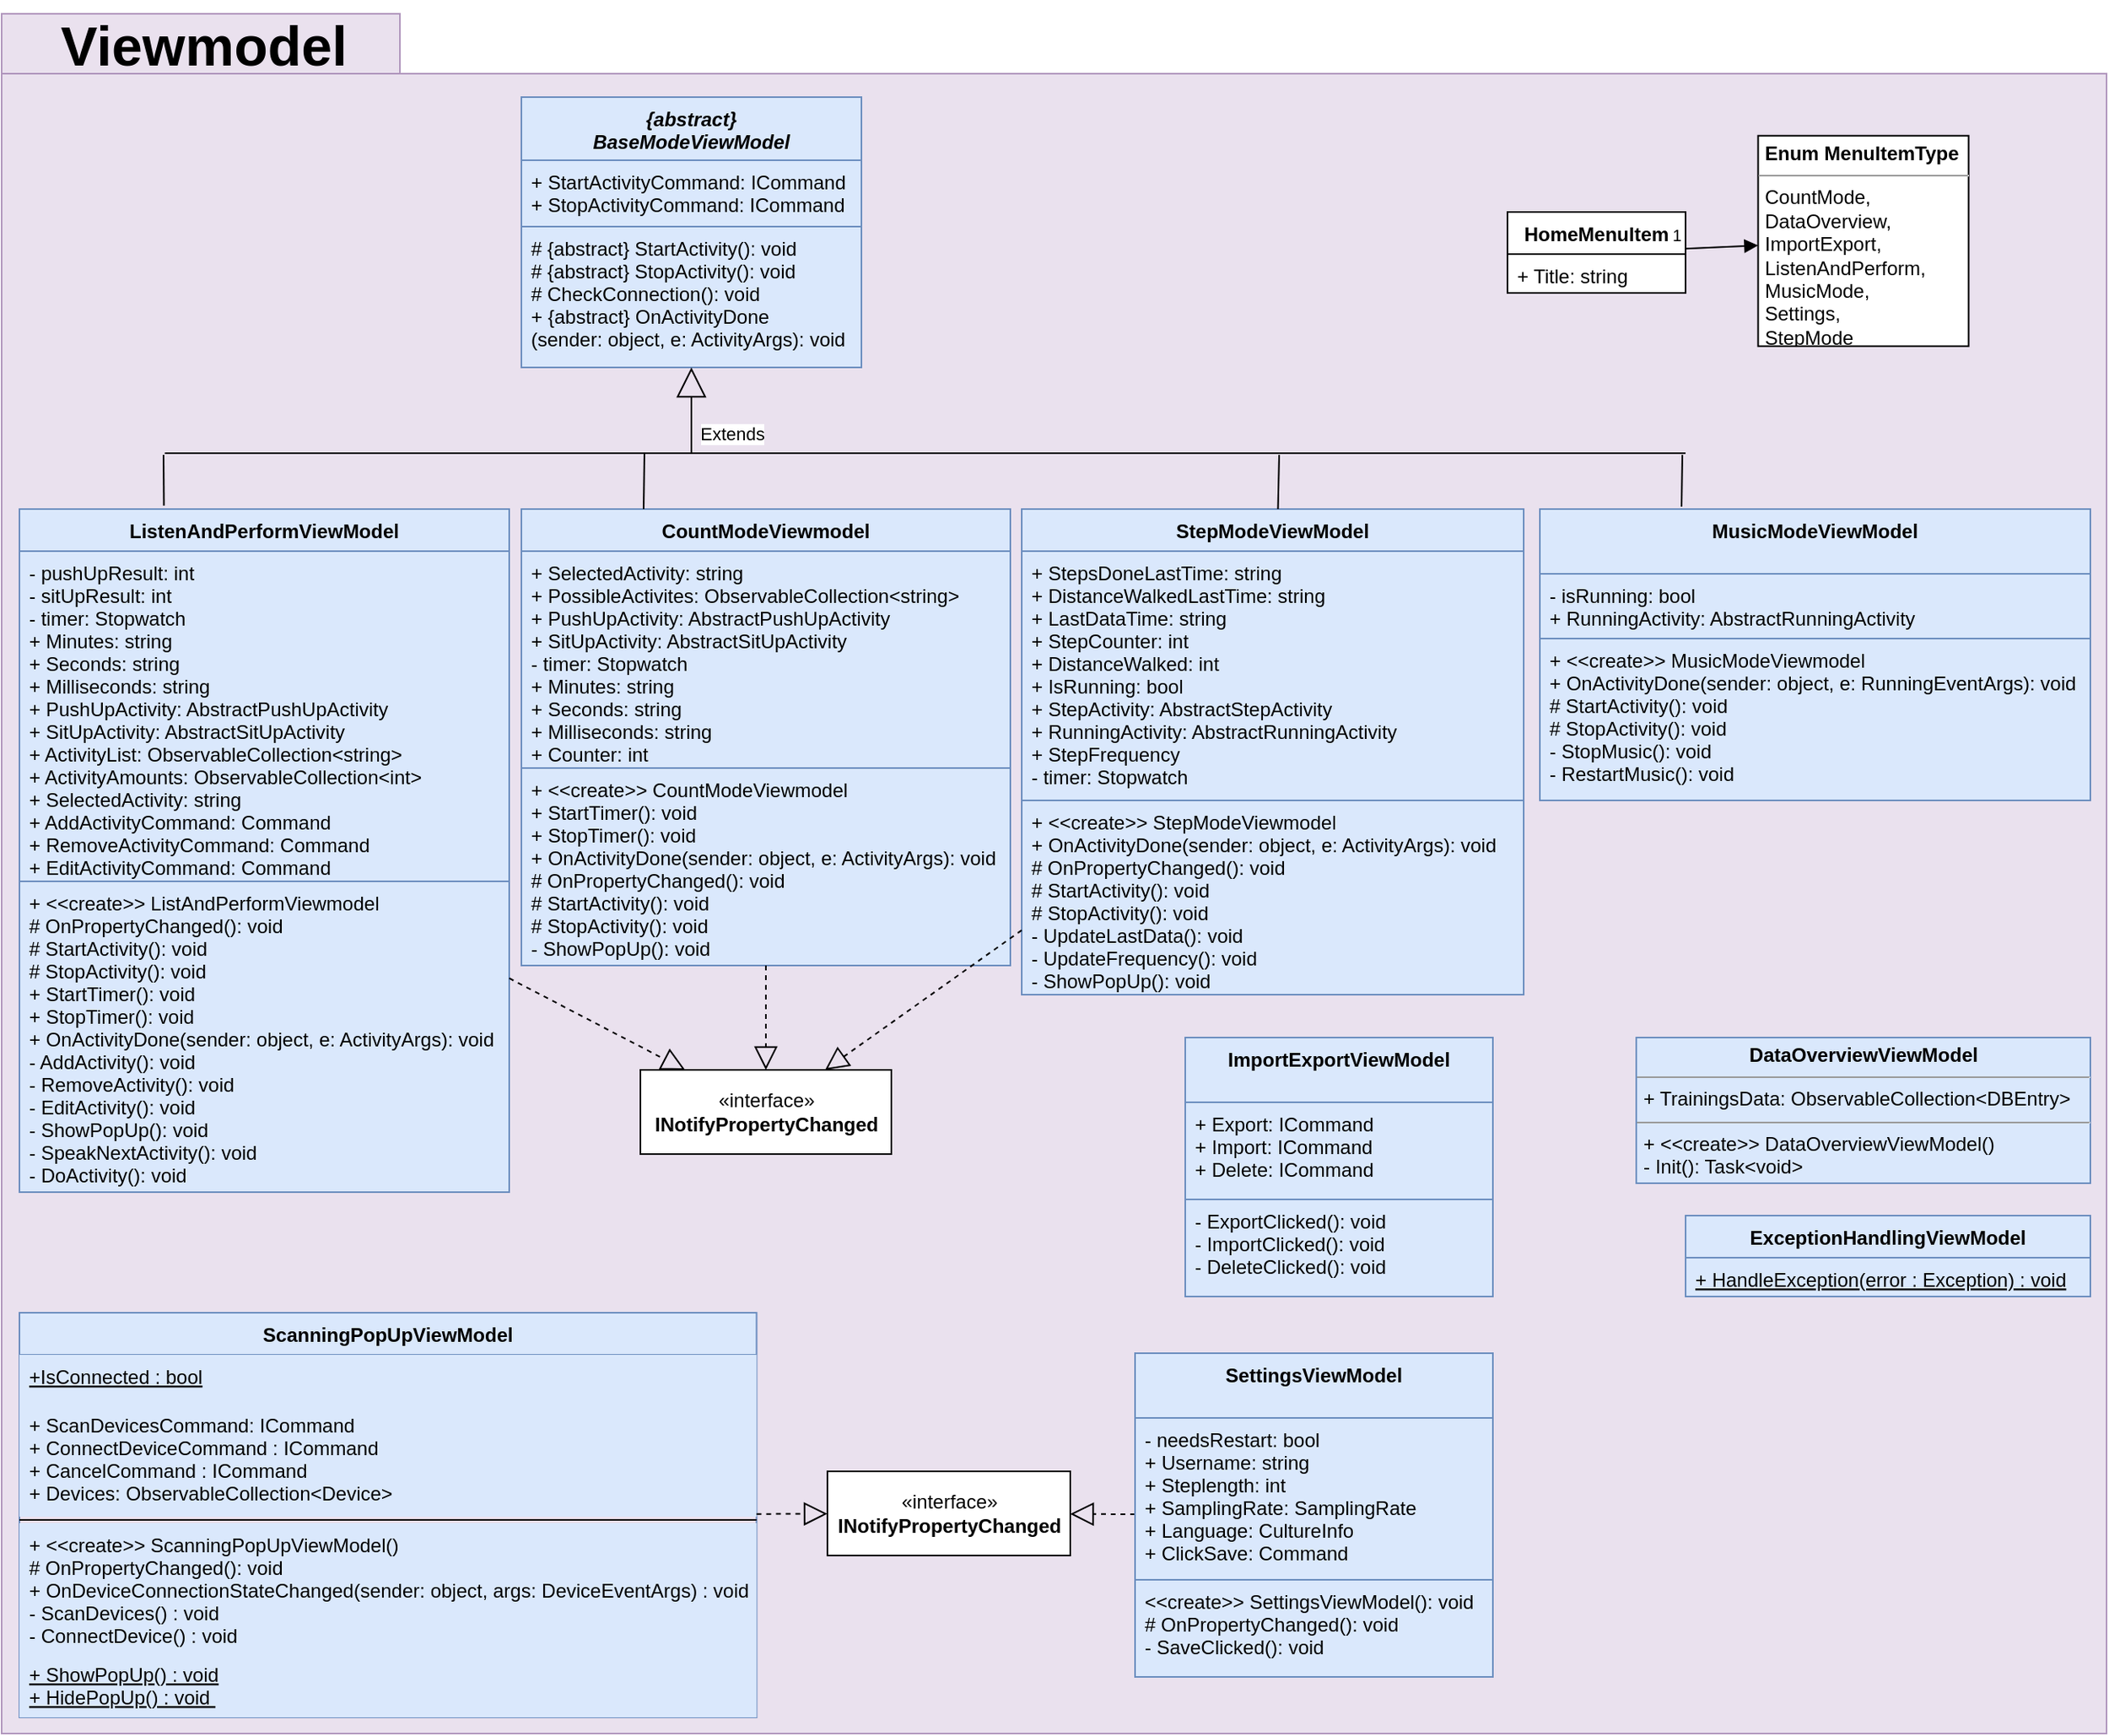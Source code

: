 <mxfile version="12.4.7"><diagram id="NXkJPvJDmgKhGi4bWb1e" name="Page-1"><mxGraphModel dx="2697" dy="1800" grid="1" gridSize="10" guides="1" tooltips="1" connect="1" arrows="1" fold="1" page="1" pageScale="1" pageWidth="850" pageHeight="1100" math="0" shadow="0"><root><mxCell id="0"/><mxCell id="1" parent="0"/><mxCell id="Id8rX-u-rejkzc4ouiVa-1" value="" style="shape=folder;fontStyle=1;spacingTop=10;tabWidth=246;tabHeight=37;tabPosition=left;html=1;fillColor=#e1d5e7;strokeColor=#9673a6;opacity=70;" vertex="1" parent="1"><mxGeometry x="-800" y="-692.54" width="1300" height="1062.54" as="geometry"/></mxCell><mxCell id="Id8rX-u-rejkzc4ouiVa-2" value="CountModeViewmodel&#10;" style="swimlane;fontStyle=1;align=center;verticalAlign=top;childLayout=stackLayout;horizontal=1;startSize=26;horizontalStack=0;resizeParent=1;resizeParentMax=0;resizeLast=0;collapsible=1;marginBottom=0;fillColor=#dae8fc;strokeColor=#6c8ebf;" vertex="1" parent="1"><mxGeometry x="-479" y="-386.5" width="302" height="282" as="geometry"/></mxCell><mxCell id="Id8rX-u-rejkzc4ouiVa-3" value="+ SelectedActivity: string&#10;+ PossibleActivites: ObservableCollection&lt;string&gt;&#10;+ PushUpActivity: AbstractPushUpActivity&#10;+ SitUpActivity: AbstractSitUpActivity&#10;- timer: Stopwatch&#10;+ Minutes: string&#10;+ Seconds: string&#10;+ Milliseconds: string&#10;+ Counter: int" style="text;strokeColor=#6c8ebf;fillColor=#dae8fc;align=left;verticalAlign=top;spacingLeft=4;spacingRight=4;overflow=hidden;rotatable=0;points=[[0,0.5],[1,0.5]];portConstraint=eastwest;" vertex="1" parent="Id8rX-u-rejkzc4ouiVa-2"><mxGeometry y="26" width="302" height="134" as="geometry"/></mxCell><mxCell id="Id8rX-u-rejkzc4ouiVa-4" value="" style="line;strokeWidth=1;fillColor=#dae8fc;align=left;verticalAlign=middle;spacingTop=-1;spacingLeft=3;spacingRight=3;rotatable=0;labelPosition=right;points=[];portConstraint=eastwest;strokeColor=#6c8ebf;" vertex="1" parent="Id8rX-u-rejkzc4ouiVa-2"><mxGeometry y="160" width="302" as="geometry"/></mxCell><mxCell id="Id8rX-u-rejkzc4ouiVa-5" value="+ &lt;&lt;create&gt;&gt; CountModeViewmodel&#10;+ StartTimer(): void&#10;+ StopTimer(): void&#10;+ OnActivityDone(sender: object, e: ActivityArgs): void&#10;# OnPropertyChanged(): void&#10;# StartActivity(): void&#10;# StopActivity(): void&#10;- ShowPopUp(): void&#10;" style="text;align=left;verticalAlign=top;spacingLeft=4;spacingRight=4;overflow=hidden;rotatable=0;points=[[0,0.5],[1,0.5]];portConstraint=eastwest;fillColor=#dae8fc;strokeColor=#6c8ebf;" vertex="1" parent="Id8rX-u-rejkzc4ouiVa-2"><mxGeometry y="160" width="302" height="122" as="geometry"/></mxCell><mxCell id="Id8rX-u-rejkzc4ouiVa-6" value="StepModeViewModel" style="swimlane;fontStyle=1;align=center;verticalAlign=top;childLayout=stackLayout;horizontal=1;startSize=26;horizontalStack=0;resizeParent=1;resizeParentMax=0;resizeLast=0;collapsible=1;marginBottom=0;fillColor=#dae8fc;strokeColor=#6c8ebf;" vertex="1" parent="1"><mxGeometry x="-170" y="-386.5" width="310" height="300" as="geometry"/></mxCell><mxCell id="Id8rX-u-rejkzc4ouiVa-7" value="+ StepsDoneLastTime: string&#10;+ DistanceWalkedLastTime: string&#10;+ LastDataTime: string&#10;+ StepCounter: int&#10;+ DistanceWalked: int&#10;+ IsRunning: bool&#10;+ StepActivity: AbstractStepActivity&#10;+ RunningActivity: AbstractRunningActivity&#10;+ StepFrequency&#10;- timer: Stopwatch" style="text;strokeColor=#6c8ebf;fillColor=#dae8fc;align=left;verticalAlign=top;spacingLeft=4;spacingRight=4;overflow=hidden;rotatable=0;points=[[0,0.5],[1,0.5]];portConstraint=eastwest;" vertex="1" parent="Id8rX-u-rejkzc4ouiVa-6"><mxGeometry y="26" width="310" height="154" as="geometry"/></mxCell><mxCell id="Id8rX-u-rejkzc4ouiVa-8" value="" style="line;strokeWidth=1;fillColor=none;align=left;verticalAlign=middle;spacingTop=-1;spacingLeft=3;spacingRight=3;rotatable=0;labelPosition=right;points=[];portConstraint=eastwest;" vertex="1" parent="Id8rX-u-rejkzc4ouiVa-6"><mxGeometry y="180" width="310" as="geometry"/></mxCell><mxCell id="Id8rX-u-rejkzc4ouiVa-9" value="+ &lt;&lt;create&gt;&gt; StepModeViewmodel&#10;+ OnActivityDone(sender: object, e: ActivityArgs): void&#10;# OnPropertyChanged(): void&#10;# StartActivity(): void&#10;# StopActivity(): void&#10;- UpdateLastData(): void&#10;- UpdateFrequency(): void&#10;- ShowPopUp(): void&#10;" style="text;strokeColor=#6c8ebf;fillColor=#dae8fc;align=left;verticalAlign=top;spacingLeft=4;spacingRight=4;overflow=hidden;rotatable=0;points=[[0,0.5],[1,0.5]];portConstraint=eastwest;" vertex="1" parent="Id8rX-u-rejkzc4ouiVa-6"><mxGeometry y="180" width="310" height="120" as="geometry"/></mxCell><mxCell id="Id8rX-u-rejkzc4ouiVa-10" value="ListenAndPerformViewModel" style="swimlane;fontStyle=1;align=center;verticalAlign=top;childLayout=stackLayout;horizontal=1;startSize=26;horizontalStack=0;resizeParent=1;resizeParentMax=0;resizeLast=0;collapsible=1;marginBottom=0;fillColor=#dae8fc;strokeColor=#6c8ebf;" vertex="1" parent="1"><mxGeometry x="-789" y="-386.5" width="302.5" height="422" as="geometry"/></mxCell><mxCell id="Id8rX-u-rejkzc4ouiVa-11" value="- pushUpResult: int&#10;- sitUpResult: int&#10;- timer: Stopwatch&#10;+ Minutes: string&#10;+ Seconds: string&#10;+ Milliseconds: string&#10;+ PushUpActivity: AbstractPushUpActivity&#10;+ SitUpActivity: AbstractSitUpActivity&#10;+ ActivityList: ObservableCollection&lt;string&gt;&#10;+ ActivityAmounts: ObservableCollection&lt;int&gt;&#10;+ SelectedActivity: string&#10;+ AddActivityCommand: Command&#10;+ RemoveActivityCommand: Command&#10;+ EditActivityCommand: Command&#10;" style="text;strokeColor=#6c8ebf;fillColor=#dae8fc;align=left;verticalAlign=top;spacingLeft=4;spacingRight=4;overflow=hidden;rotatable=0;points=[[0,0.5],[1,0.5]];portConstraint=eastwest;" vertex="1" parent="Id8rX-u-rejkzc4ouiVa-10"><mxGeometry y="26" width="302.5" height="204" as="geometry"/></mxCell><mxCell id="Id8rX-u-rejkzc4ouiVa-12" value="" style="line;strokeWidth=1;fillColor=#dae8fc;align=left;verticalAlign=middle;spacingTop=-1;spacingLeft=3;spacingRight=3;rotatable=0;labelPosition=right;points=[];portConstraint=eastwest;strokeColor=#6c8ebf;" vertex="1" parent="Id8rX-u-rejkzc4ouiVa-10"><mxGeometry y="230" width="302.5" as="geometry"/></mxCell><mxCell id="Id8rX-u-rejkzc4ouiVa-13" value="+ &lt;&lt;create&gt;&gt; ListAndPerformViewmodel&#10;# OnPropertyChanged(): void&#10;# StartActivity(): void&#10;# StopActivity(): void&#10;+ StartTimer(): void&#10;+ StopTimer(): void&#10;+ OnActivityDone(sender: object, e: ActivityArgs): void&#10;- AddActivity(): void&#10;- RemoveActivity(): void&#10;- EditActivity(): void&#10;- ShowPopUp(): void&#10;- SpeakNextActivity(): void&#10;- DoActivity(): void" style="text;strokeColor=#6c8ebf;fillColor=#dae8fc;align=left;verticalAlign=top;spacingLeft=4;spacingRight=4;overflow=hidden;rotatable=0;points=[[0,0.5],[1,0.5]];portConstraint=eastwest;" vertex="1" parent="Id8rX-u-rejkzc4ouiVa-10"><mxGeometry y="230" width="302.5" height="192" as="geometry"/></mxCell><mxCell id="Id8rX-u-rejkzc4ouiVa-14" value="" style="endArrow=block;dashed=1;endFill=0;endSize=12;html=1;" edge="1" parent="1" source="Id8rX-u-rejkzc4ouiVa-10" target="Id8rX-u-rejkzc4ouiVa-60"><mxGeometry width="160" relative="1" as="geometry"><mxPoint x="-3186.5" y="969" as="sourcePoint"/><mxPoint x="-3026.5" y="969" as="targetPoint"/></mxGeometry></mxCell><mxCell id="Id8rX-u-rejkzc4ouiVa-16" value="&lt;p style=&quot;margin: 0px ; margin-top: 4px ; text-align: center&quot;&gt;&lt;b&gt;DataOverviewViewModel&lt;/b&gt;&lt;br&gt;&lt;/p&gt;&lt;hr size=&quot;1&quot;&gt;&lt;p style=&quot;margin: 0px ; margin-left: 4px&quot;&gt;+ TrainingsData: ObservableCollection&amp;lt;DBEntry&amp;gt;&lt;/p&gt;&lt;hr size=&quot;1&quot;&gt;&lt;p style=&quot;margin: 0px ; margin-left: 4px&quot;&gt;+ &amp;lt;&amp;lt;create&amp;gt;&amp;gt; DataOverviewViewModel()&lt;br&gt;&lt;/p&gt;&lt;p style=&quot;margin: 0px ; margin-left: 4px&quot;&gt;- Init(): Task&amp;lt;void&amp;gt;&lt;br&gt;&lt;/p&gt;" style="verticalAlign=top;align=left;overflow=fill;fontSize=12;fontFamily=Helvetica;html=1;fillColor=#dae8fc;strokeColor=#6c8ebf;" vertex="1" parent="1"><mxGeometry x="209.57" y="-60" width="280.43" height="90" as="geometry"/></mxCell><mxCell id="Id8rX-u-rejkzc4ouiVa-17" value="" style="endArrow=block;dashed=1;endFill=0;endSize=12;html=1;" edge="1" parent="1" source="Id8rX-u-rejkzc4ouiVa-33" target="Id8rX-u-rejkzc4ouiVa-18"><mxGeometry width="160" relative="1" as="geometry"><mxPoint x="741" y="269" as="sourcePoint"/><mxPoint x="1018.5" y="-16" as="targetPoint"/><Array as="points"/></mxGeometry></mxCell><mxCell id="Id8rX-u-rejkzc4ouiVa-18" value="«interface»&lt;br&gt;&lt;b&gt;INotifyPropertyChanged&lt;/b&gt;" style="html=1;" vertex="1" parent="1"><mxGeometry x="-290" y="208" width="150" height="52" as="geometry"/></mxCell><mxCell id="Id8rX-u-rejkzc4ouiVa-19" value="ScanningPopUpViewModel" style="swimlane;fontStyle=1;align=center;verticalAlign=top;childLayout=stackLayout;horizontal=1;startSize=26;horizontalStack=0;resizeParent=1;resizeParentMax=0;resizeLast=0;collapsible=1;marginBottom=0;fillColor=#dae8fc;strokeColor=#6c8ebf;" vertex="1" parent="1"><mxGeometry x="-789" y="110" width="455.25" height="250" as="geometry"/></mxCell><mxCell id="Id8rX-u-rejkzc4ouiVa-20" value="+IsConnected : bool" style="text;strokeColor=none;fillColor=#dae8fc;align=left;verticalAlign=top;spacingLeft=4;spacingRight=4;overflow=hidden;rotatable=0;points=[[0,0.5],[1,0.5]];portConstraint=eastwest;fontStyle=4" vertex="1" parent="Id8rX-u-rejkzc4ouiVa-19"><mxGeometry y="26" width="455.25" height="30" as="geometry"/></mxCell><mxCell id="Id8rX-u-rejkzc4ouiVa-21" value="+ ScanDevicesCommand: ICommand&#10;+ ConnectDeviceCommand : ICommand&#10;+ CancelCommand : ICommand&#10;+ Devices: ObservableCollection&lt;Device&gt;&#10;" style="text;strokeColor=none;fillColor=#dae8fc;align=left;verticalAlign=top;spacingLeft=4;spacingRight=4;overflow=hidden;rotatable=0;points=[[0,0.5],[1,0.5]];portConstraint=eastwest;" vertex="1" parent="Id8rX-u-rejkzc4ouiVa-19"><mxGeometry y="56" width="455.25" height="70" as="geometry"/></mxCell><mxCell id="Id8rX-u-rejkzc4ouiVa-22" value="" style="line;strokeWidth=1;fillColor=none;align=left;verticalAlign=middle;spacingTop=-1;spacingLeft=3;spacingRight=3;rotatable=0;labelPosition=right;points=[];portConstraint=eastwest;" vertex="1" parent="Id8rX-u-rejkzc4ouiVa-19"><mxGeometry y="126" width="455.25" height="4" as="geometry"/></mxCell><mxCell id="Id8rX-u-rejkzc4ouiVa-23" value="" style="line;strokeWidth=1;fillColor=#dae8fc;align=left;verticalAlign=middle;spacingTop=-1;spacingLeft=3;spacingRight=3;rotatable=0;labelPosition=right;points=[];portConstraint=eastwest;strokeColor=#6c8ebf;" vertex="1" parent="Id8rX-u-rejkzc4ouiVa-19"><mxGeometry y="130" width="455.25" as="geometry"/></mxCell><mxCell id="Id8rX-u-rejkzc4ouiVa-24" value="" style="line;strokeWidth=1;fillColor=none;align=left;verticalAlign=middle;spacingTop=-1;spacingLeft=3;spacingRight=3;rotatable=0;labelPosition=right;points=[];portConstraint=eastwest;" vertex="1" parent="Id8rX-u-rejkzc4ouiVa-19"><mxGeometry y="130" width="455.25" as="geometry"/></mxCell><mxCell id="Id8rX-u-rejkzc4ouiVa-25" value="" style="line;strokeWidth=1;fillColor=none;align=left;verticalAlign=middle;spacingTop=-1;spacingLeft=3;spacingRight=3;rotatable=0;labelPosition=right;points=[];portConstraint=eastwest;" vertex="1" parent="Id8rX-u-rejkzc4ouiVa-19"><mxGeometry y="130" width="455.25" as="geometry"/></mxCell><mxCell id="Id8rX-u-rejkzc4ouiVa-26" value="+ &lt;&lt;create&gt;&gt; ScanningPopUpViewModel()&#10;# OnPropertyChanged(): void&#10;+ OnDeviceConnectionStateChanged(sender: object, args: DeviceEventArgs) : void&#10;- ScanDevices() : void&#10;- ConnectDevice() : void" style="text;align=left;verticalAlign=top;spacingLeft=4;spacingRight=4;overflow=hidden;rotatable=0;points=[[0,0.5],[1,0.5]];portConstraint=eastwest;fillColor=#dae8fc;strokeColor=none;fontStyle=0" vertex="1" parent="Id8rX-u-rejkzc4ouiVa-19"><mxGeometry y="130" width="455.25" height="80" as="geometry"/></mxCell><mxCell id="Id8rX-u-rejkzc4ouiVa-27" value="+ ShowPopUp() : void&#10;+ HidePopUp() : void &#10;" style="text;align=left;verticalAlign=top;spacingLeft=4;spacingRight=4;overflow=hidden;rotatable=0;points=[[0,0.5],[1,0.5]];portConstraint=eastwest;fillColor=#dae8fc;strokeColor=none;fontStyle=4" vertex="1" parent="Id8rX-u-rejkzc4ouiVa-19"><mxGeometry y="210" width="455.25" height="40" as="geometry"/></mxCell><mxCell id="Id8rX-u-rejkzc4ouiVa-29" value="Viewmodel" style="text;strokeColor=none;fillColor=none;align=center;verticalAlign=top;spacingLeft=4;spacingRight=4;overflow=hidden;rotatable=0;points=[[0,0.5],[1,0.5]];portConstraint=eastwest;opacity=50;fontSize=34;fontStyle=1" vertex="1" parent="1"><mxGeometry x="-800" y="-700.5" width="250" height="78" as="geometry"/></mxCell><mxCell id="Id8rX-u-rejkzc4ouiVa-30" value="ImportExportViewModel" style="swimlane;fontStyle=1;align=center;verticalAlign=top;childLayout=stackLayout;horizontal=1;startSize=40;horizontalStack=0;resizeParent=1;resizeParentMax=0;resizeLast=0;collapsible=1;marginBottom=0;fillColor=#dae8fc;strokeColor=#6c8ebf;" vertex="1" parent="1"><mxGeometry x="-69.0" y="-60" width="190" height="160" as="geometry"/></mxCell><mxCell id="Id8rX-u-rejkzc4ouiVa-31" value="+ Export: ICommand &#10;+ Import: ICommand &#10;+ Delete: ICommand " style="text;strokeColor=#6c8ebf;fillColor=#dae8fc;align=left;verticalAlign=top;spacingLeft=4;spacingRight=4;overflow=hidden;rotatable=0;points=[[0,0.5],[1,0.5]];portConstraint=eastwest;" vertex="1" parent="Id8rX-u-rejkzc4ouiVa-30"><mxGeometry y="40" width="190" height="60" as="geometry"/></mxCell><mxCell id="Id8rX-u-rejkzc4ouiVa-32" value="- ExportClicked(): void&#10;- ImportClicked(): void&#10;- DeleteClicked(): void" style="text;strokeColor=#6c8ebf;fillColor=#dae8fc;align=left;verticalAlign=top;spacingLeft=4;spacingRight=4;overflow=hidden;rotatable=0;points=[[0,0.5],[1,0.5]];portConstraint=eastwest;" vertex="1" parent="Id8rX-u-rejkzc4ouiVa-30"><mxGeometry y="100" width="190" height="60" as="geometry"/></mxCell><mxCell id="Id8rX-u-rejkzc4ouiVa-33" value="SettingsViewModel" style="swimlane;fontStyle=1;align=center;verticalAlign=top;childLayout=stackLayout;horizontal=1;startSize=40;horizontalStack=0;resizeParent=1;resizeParentMax=0;resizeLast=0;collapsible=1;marginBottom=0;fillColor=#dae8fc;strokeColor=#6c8ebf;" vertex="1" parent="1"><mxGeometry x="-100" y="135" width="221" height="200" as="geometry"/></mxCell><mxCell id="Id8rX-u-rejkzc4ouiVa-34" value="- needsRestart: bool&#10;+ Username: string&#10;+ Steplength: int&#10;+ SamplingRate: SamplingRate&#10;+ Language: CultureInfo&#10;+ ClickSave: Command" style="text;strokeColor=#6c8ebf;fillColor=#dae8fc;align=left;verticalAlign=top;spacingLeft=4;spacingRight=4;overflow=hidden;rotatable=0;points=[[0,0.5],[1,0.5]];portConstraint=eastwest;" vertex="1" parent="Id8rX-u-rejkzc4ouiVa-33"><mxGeometry y="40" width="221" height="100" as="geometry"/></mxCell><mxCell id="Id8rX-u-rejkzc4ouiVa-35" value="&lt;&lt;create&gt;&gt; SettingsViewModel(): void&#10;# OnPropertyChanged(): void&#10;- SaveClicked(): void&#10;" style="text;strokeColor=#6c8ebf;fillColor=#dae8fc;align=left;verticalAlign=top;spacingLeft=4;spacingRight=4;overflow=hidden;rotatable=0;points=[[0,0.5],[1,0.5]];portConstraint=eastwest;" vertex="1" parent="Id8rX-u-rejkzc4ouiVa-33"><mxGeometry y="140" width="221" height="60" as="geometry"/></mxCell><mxCell id="Id8rX-u-rejkzc4ouiVa-36" value="HomeMenuItem" style="swimlane;fontStyle=1;align=center;verticalAlign=top;childLayout=stackLayout;horizontal=1;startSize=26;horizontalStack=0;resizeParent=1;resizeParentMax=0;resizeLast=0;collapsible=1;marginBottom=0;" vertex="1" parent="1"><mxGeometry x="130" y="-570" width="110" height="50" as="geometry"/></mxCell><mxCell id="Id8rX-u-rejkzc4ouiVa-37" value="+ Title: string" style="text;align=left;verticalAlign=top;spacingLeft=4;spacingRight=4;overflow=hidden;rotatable=0;points=[[0,0.5],[1,0.5]];portConstraint=eastwest;fillColor=#ffffff;strokeColor=#000000;" vertex="1" parent="Id8rX-u-rejkzc4ouiVa-36"><mxGeometry y="26" width="110" height="24" as="geometry"/></mxCell><mxCell id="Id8rX-u-rejkzc4ouiVa-38" value="&lt;p style=&quot;margin: 0px ; margin-top: 4px ; text-align: center&quot;&gt;&lt;/p&gt;&lt;p style=&quot;margin: 0px ; margin-left: 4px&quot;&gt;&lt;b&gt;Enum MenuItemType&lt;/b&gt;&lt;/p&gt;&lt;hr size=&quot;1&quot;&gt;&lt;p style=&quot;margin: 0px ; margin-left: 4px&quot;&gt;CountMode,&lt;/p&gt;&lt;p style=&quot;margin: 0px ; margin-left: 4px&quot;&gt;DataOverview,&lt;/p&gt;&lt;p style=&quot;margin: 0px ; margin-left: 4px&quot;&gt;ImportExport,&lt;/p&gt;&lt;p style=&quot;margin: 0px ; margin-left: 4px&quot;&gt;ListenAndPerform,&lt;/p&gt;&lt;p style=&quot;margin: 0px ; margin-left: 4px&quot;&gt;MusicMode,&lt;/p&gt;&lt;p style=&quot;margin: 0px ; margin-left: 4px&quot;&gt;Settings,&lt;/p&gt;&lt;p style=&quot;margin: 0px ; margin-left: 4px&quot;&gt;StepMode&lt;/p&gt;" style="verticalAlign=top;align=left;overflow=fill;fontSize=12;fontFamily=Helvetica;html=1;" vertex="1" parent="1"><mxGeometry x="284.79" y="-617.14" width="130" height="130" as="geometry"/></mxCell><mxCell id="Id8rX-u-rejkzc4ouiVa-39" value="" style="endArrow=block;endFill=1;html=1;align=left;verticalAlign=top;" edge="1" parent="1" target="Id8rX-u-rejkzc4ouiVa-38" source="Id8rX-u-rejkzc4ouiVa-36"><mxGeometry x="-1" relative="1" as="geometry"><mxPoint x="-639" y="-560" as="sourcePoint"/><mxPoint x="-549" y="-849" as="targetPoint"/></mxGeometry></mxCell><mxCell id="Id8rX-u-rejkzc4ouiVa-40" value="1" style="resizable=0;html=1;align=left;verticalAlign=bottom;labelBackgroundColor=#ffffff;fontSize=10;" connectable="0" vertex="1" parent="Id8rX-u-rejkzc4ouiVa-39"><mxGeometry x="-1" relative="1" as="geometry"><mxPoint x="-10" as="offset"/></mxGeometry></mxCell><mxCell id="Id8rX-u-rejkzc4ouiVa-42" value="" style="endArrow=block;dashed=1;endFill=0;endSize=12;html=1;" edge="1" parent="1" source="Id8rX-u-rejkzc4ouiVa-2" target="Id8rX-u-rejkzc4ouiVa-60"><mxGeometry width="160" relative="1" as="geometry"><mxPoint x="-2780.44" y="314.34" as="sourcePoint"/><mxPoint x="-2636.001" y="105.498" as="targetPoint"/></mxGeometry></mxCell><mxCell id="Id8rX-u-rejkzc4ouiVa-43" value="" style="endArrow=block;dashed=1;endFill=0;endSize=12;html=1;" edge="1" parent="1" source="Id8rX-u-rejkzc4ouiVa-6" target="Id8rX-u-rejkzc4ouiVa-60"><mxGeometry width="160" relative="1" as="geometry"><mxPoint x="-1293.33" y="250.0" as="sourcePoint"/><mxPoint x="398.5" y="-469" as="targetPoint"/></mxGeometry></mxCell><mxCell id="Id8rX-u-rejkzc4ouiVa-44" value="" style="endArrow=block;dashed=1;endFill=0;endSize=12;html=1;" edge="1" parent="1" source="Id8rX-u-rejkzc4ouiVa-19" target="Id8rX-u-rejkzc4ouiVa-18"><mxGeometry width="160" relative="1" as="geometry"><mxPoint x="981" y="261.67" as="sourcePoint"/><mxPoint x="994" y="114" as="targetPoint"/><Array as="points"/></mxGeometry></mxCell><mxCell id="Id8rX-u-rejkzc4ouiVa-45" value="ExceptionHandlingViewModel" style="swimlane;fontStyle=1;align=center;verticalAlign=top;childLayout=stackLayout;horizontal=1;startSize=26;horizontalStack=0;resizeParent=1;resizeParentMax=0;resizeLast=0;collapsible=1;marginBottom=0;fillColor=#dae8fc;strokeColor=#6c8ebf;" vertex="1" parent="1"><mxGeometry x="240" y="50" width="250" height="50" as="geometry"/></mxCell><mxCell id="Id8rX-u-rejkzc4ouiVa-46" value="+ HandleException(error : Exception) : void" style="text;strokeColor=#6c8ebf;fillColor=#dae8fc;align=left;verticalAlign=top;spacingLeft=4;spacingRight=4;overflow=hidden;rotatable=0;points=[[0,0.5],[1,0.5]];portConstraint=eastwest;fontStyle=4;horizontal=1;" vertex="1" parent="Id8rX-u-rejkzc4ouiVa-45"><mxGeometry y="26" width="250" height="24" as="geometry"/></mxCell><mxCell id="Id8rX-u-rejkzc4ouiVa-47" value="{abstract}&#10;BaseModeViewModel" style="swimlane;fontStyle=3;align=center;verticalAlign=top;childLayout=stackLayout;horizontal=1;startSize=39;horizontalStack=0;resizeParent=1;resizeParentMax=0;resizeLast=0;collapsible=1;marginBottom=0;fillColor=#dae8fc;strokeColor=#6c8ebf;" vertex="1" parent="1"><mxGeometry x="-479" y="-641" width="210" height="167" as="geometry"><mxRectangle x="530" y="-2750" width="180" height="39" as="alternateBounds"/></mxGeometry></mxCell><mxCell id="Id8rX-u-rejkzc4ouiVa-48" value="+ StartActivityCommand: ICommand&#10;+ StopActivityCommand: ICommand&#10;" style="text;strokeColor=#6c8ebf;fillColor=#dae8fc;align=left;verticalAlign=top;spacingLeft=4;spacingRight=4;overflow=hidden;rotatable=0;points=[[0,0.5],[1,0.5]];portConstraint=eastwest;" vertex="1" parent="Id8rX-u-rejkzc4ouiVa-47"><mxGeometry y="39" width="210" height="41" as="geometry"/></mxCell><mxCell id="Id8rX-u-rejkzc4ouiVa-49" value="" style="line;strokeWidth=1;fillColor=none;align=left;verticalAlign=middle;spacingTop=-1;spacingLeft=3;spacingRight=3;rotatable=0;labelPosition=right;points=[];portConstraint=eastwest;" vertex="1" parent="Id8rX-u-rejkzc4ouiVa-47"><mxGeometry y="80" width="210" as="geometry"/></mxCell><mxCell id="Id8rX-u-rejkzc4ouiVa-50" value="# {abstract} StartActivity(): void&#10;# {abstract} StopActivity(): void&#10;# CheckConnection(): void&#10;+ {abstract} OnActivityDone&#10;(sender: object, e: ActivityArgs): void&#10;" style="text;strokeColor=#6c8ebf;fillColor=#dae8fc;align=left;verticalAlign=top;spacingLeft=4;spacingRight=4;overflow=hidden;rotatable=0;points=[[0,0.5],[1,0.5]];portConstraint=eastwest;" vertex="1" parent="Id8rX-u-rejkzc4ouiVa-47"><mxGeometry y="80" width="210" height="87" as="geometry"/></mxCell><mxCell id="Id8rX-u-rejkzc4ouiVa-54" value="Extends" style="endArrow=block;endSize=16;endFill=0;html=1;" edge="1" parent="1" target="Id8rX-u-rejkzc4ouiVa-47"><mxGeometry x="-0.535" y="-25" width="160" relative="1" as="geometry"><mxPoint x="-374" y="-421" as="sourcePoint"/><mxPoint x="456" y="-464" as="targetPoint"/><Array as="points"/><mxPoint as="offset"/></mxGeometry></mxCell><mxCell id="Id8rX-u-rejkzc4ouiVa-55" value="" style="endArrow=none;html=1;fontSize=25;" edge="1" parent="1"><mxGeometry width="50" height="50" relative="1" as="geometry"><mxPoint x="-699.2" y="-421" as="sourcePoint"/><mxPoint x="240" y="-421" as="targetPoint"/></mxGeometry></mxCell><mxCell id="Id8rX-u-rejkzc4ouiVa-56" value="" style="endArrow=none;html=1;fontSize=25;" edge="1" parent="1" target="Id8rX-u-rejkzc4ouiVa-6"><mxGeometry width="50" height="50" relative="1" as="geometry"><mxPoint x="-11" y="-420" as="sourcePoint"/><mxPoint x="-100" y="-317" as="targetPoint"/></mxGeometry></mxCell><mxCell id="Id8rX-u-rejkzc4ouiVa-57" value="" style="endArrow=none;html=1;fontSize=25;entryX=0.25;entryY=0;entryDx=0;entryDy=0;" edge="1" parent="1" target="Id8rX-u-rejkzc4ouiVa-2"><mxGeometry width="50" height="50" relative="1" as="geometry"><mxPoint x="-403" y="-421" as="sourcePoint"/><mxPoint x="511" y="-298" as="targetPoint"/></mxGeometry></mxCell><mxCell id="Id8rX-u-rejkzc4ouiVa-59" value="" style="endArrow=none;html=1;fontSize=25;entryX=0.295;entryY=-0.005;entryDx=0;entryDy=0;entryPerimeter=0;" edge="1" parent="1" target="Id8rX-u-rejkzc4ouiVa-10"><mxGeometry width="50" height="50" relative="1" as="geometry"><mxPoint x="-700" y="-420" as="sourcePoint"/><mxPoint x="-449" y="-321" as="targetPoint"/></mxGeometry></mxCell><mxCell id="Id8rX-u-rejkzc4ouiVa-60" value="«interface»&lt;br&gt;&lt;b&gt;INotifyPropertyChanged&lt;/b&gt;" style="html=1;" vertex="1" parent="1"><mxGeometry x="-405.5" y="-40" width="155" height="52" as="geometry"/></mxCell><mxCell id="Id8rX-u-rejkzc4ouiVa-61" value="MusicModeViewModel" style="swimlane;fontStyle=1;align=center;verticalAlign=top;childLayout=stackLayout;horizontal=1;startSize=40;horizontalStack=0;resizeParent=1;resizeParentMax=0;resizeLast=0;collapsible=1;marginBottom=0;fillColor=#dae8fc;strokeColor=#6c8ebf;" vertex="1" parent="1"><mxGeometry x="150" y="-386.5" width="340" height="180" as="geometry"/></mxCell><mxCell id="Id8rX-u-rejkzc4ouiVa-62" value="" style="endArrow=none;html=1;fontSize=25;" edge="1" parent="Id8rX-u-rejkzc4ouiVa-61"><mxGeometry width="50" height="50" relative="1" as="geometry"><mxPoint x="88" y="-33.5" as="sourcePoint"/><mxPoint x="87.5" y="-1.5" as="targetPoint"/></mxGeometry></mxCell><mxCell id="Id8rX-u-rejkzc4ouiVa-63" value="- isRunning: bool&#10;+ RunningActivity: AbstractRunningActivity&#10;" style="text;strokeColor=#6c8ebf;fillColor=#dae8fc;align=left;verticalAlign=top;spacingLeft=4;spacingRight=4;overflow=hidden;rotatable=0;points=[[0,0.5],[1,0.5]];portConstraint=eastwest;" vertex="1" parent="Id8rX-u-rejkzc4ouiVa-61"><mxGeometry y="40" width="340" height="40" as="geometry"/></mxCell><mxCell id="Id8rX-u-rejkzc4ouiVa-64" value="" style="line;strokeWidth=1;fillColor=#dae8fc;align=left;verticalAlign=middle;spacingTop=-1;spacingLeft=3;spacingRight=3;rotatable=0;labelPosition=right;points=[];portConstraint=eastwest;strokeColor=#6c8ebf;" vertex="1" parent="Id8rX-u-rejkzc4ouiVa-61"><mxGeometry y="80" width="340" as="geometry"/></mxCell><mxCell id="Id8rX-u-rejkzc4ouiVa-65" value="+ &lt;&lt;create&gt;&gt; MusicModeViewmodel&#10;+ OnActivityDone(sender: object, e: RunningEventArgs): void&#10;# StartActivity(): void&#10;# StopActivity(): void&#10;- StopMusic(): void&#10;- RestartMusic(): void" style="text;strokeColor=#6c8ebf;fillColor=#dae8fc;align=left;verticalAlign=top;spacingLeft=4;spacingRight=4;overflow=hidden;rotatable=0;points=[[0,0.5],[1,0.5]];portConstraint=eastwest;" vertex="1" parent="Id8rX-u-rejkzc4ouiVa-61"><mxGeometry y="80" width="340" height="100" as="geometry"/></mxCell></root></mxGraphModel></diagram></mxfile>